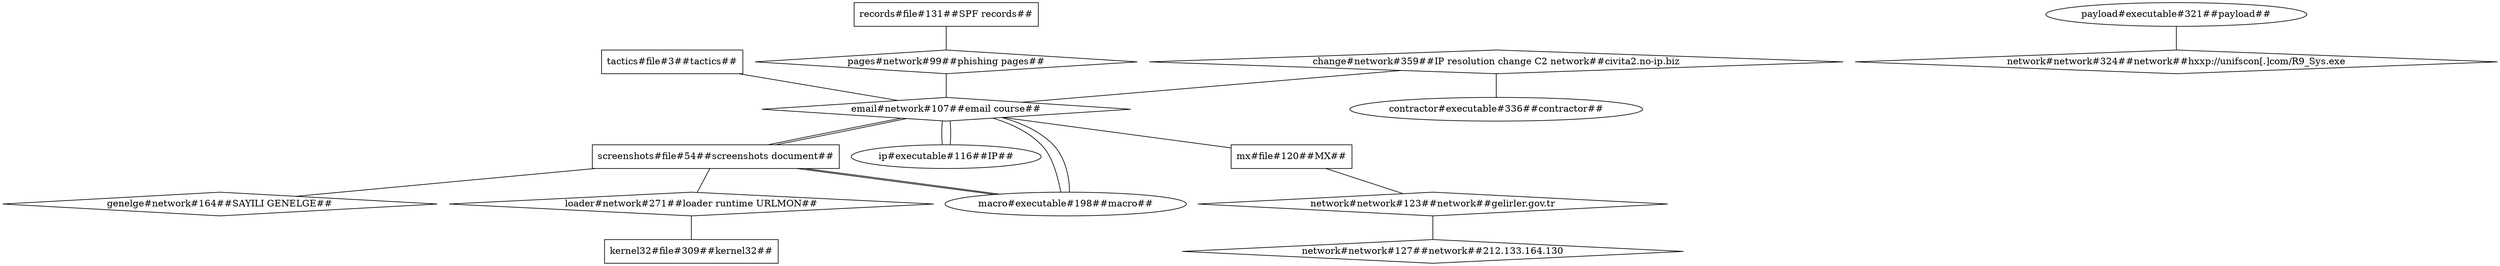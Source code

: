 graph G {
	"tactics#file#3" [label="tactics#file#3##tactics##" shape=rectangle]
	"screenshots#file#54" [label="screenshots#file#54##screenshots document##" shape=rectangle]
	"pages#network#99" [label="pages#network#99##phishing pages##" shape=diamond]
	"email#network#107" [label="email#network#107##email course##" shape=diamond]
	"ip#executable#116" [label="ip#executable#116##IP##" shape=oval]
	"mx#file#120" [label="mx#file#120##MX##" shape=rectangle]
	"network#network#123" [label="network#network#123##network##gelirler.gov.tr" shape=diamond]
	"network#network#127" [label="network#network#127##network##212.133.164.130" shape=diamond]
	"records#file#131" [label="records#file#131##SPF records##" shape=rectangle]
	"genelge#network#164" [label="genelge#network#164##SAYILI GENELGE##" shape=diamond]
	"macro#executable#198" [label="macro#executable#198##macro##" shape=oval]
	"loader#network#271" [label="loader#network#271##loader runtime URLMON##" shape=diamond]
	"kernel32#file#309" [label="kernel32#file#309##kernel32##" shape=rectangle]
	"payload#executable#321" [label="payload#executable#321##payload##" shape=oval]
	"network#network#324" [label="network#network#324##network##hxxp://unifscon[.]com/R9_Sys.exe" shape=diamond]
	"contractor#executable#336" [label="contractor#executable#336##contractor##" shape=oval]
	"change#network#359" [label="change#network#359##IP resolution change C2 network##civita2.no-ip.biz" shape=diamond]
	"tactics#file#3" -- "email#network#107"
	"screenshots#file#54" -- "loader#network#271"
	"screenshots#file#54" -- "email#network#107"
	"screenshots#file#54" -- "macro#executable#198"
	"screenshots#file#54" -- "genelge#network#164"
	"pages#network#99" -- "email#network#107"
	"email#network#107" -- "mx#file#120"
	"email#network#107" -- "screenshots#file#54"
	"email#network#107" -- "macro#executable#198"
	"email#network#107" -- "ip#executable#116"
	"ip#executable#116" -- "email#network#107"
	"mx#file#120" -- "network#network#123"
	"network#network#123" -- "network#network#127"
	"records#file#131" -- "pages#network#99"
	"macro#executable#198" -- "screenshots#file#54"
	"macro#executable#198" -- "email#network#107"
	"loader#network#271" -- "kernel32#file#309"
	"payload#executable#321" -- "network#network#324"
	"change#network#359" -- "email#network#107"
	"change#network#359" -- "contractor#executable#336"
}
